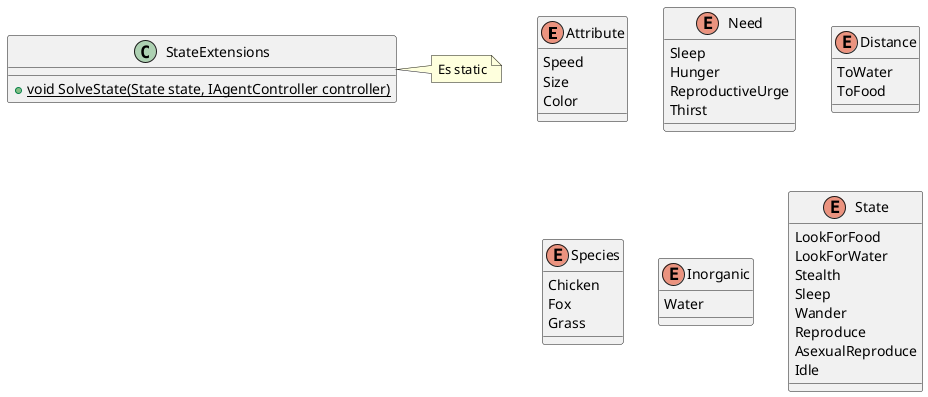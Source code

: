 @startuml
enum Attribute {
Speed
Size
Color
}

enum Need {
Sleep
Hunger
ReproductiveUrge
Thirst
}

enum Distance {
ToWater
ToFood
}

enum Species {
Chicken
Fox
Grass
}

enum Inorganic {
Water
}

enum State {
LookForFood
LookForWater
Stealth
Sleep
Wander
Reproduce
AsexualReproduce
Idle
}

class StateExtensions {
+{static} void SolveState(State state, IAgentController controller)
}

note right of StateExtensions
Es static
end note
@enduml